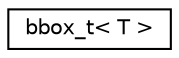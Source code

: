 digraph "Graphical Class Hierarchy"
{
 // LATEX_PDF_SIZE
  edge [fontname="Helvetica",fontsize="10",labelfontname="Helvetica",labelfontsize="10"];
  node [fontname="Helvetica",fontsize="10",shape=record];
  rankdir="LR";
  Node0 [label="bbox_t\< T \>",height=0.2,width=0.4,color="black", fillcolor="white", style="filled",URL="$df/d91/structsps_1_1bbox__t.html",tooltip="Bounding box."];
}
